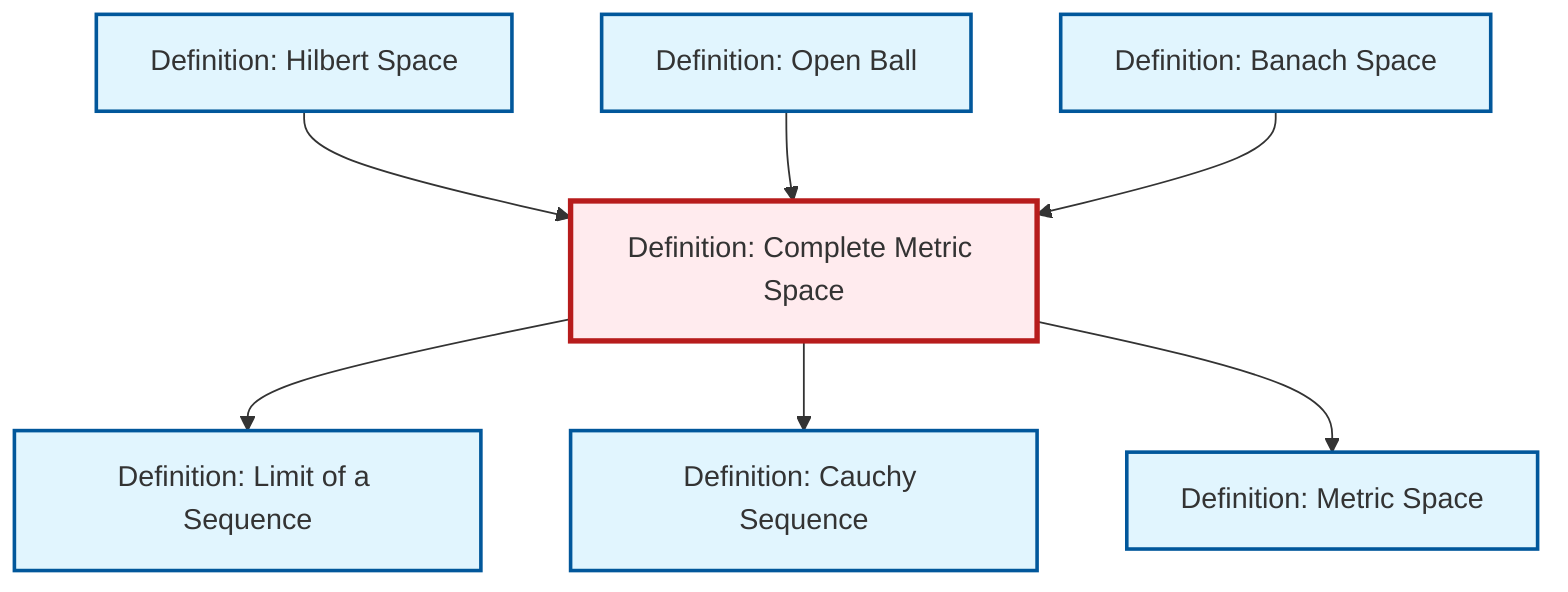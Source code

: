 graph TD
    classDef definition fill:#e1f5fe,stroke:#01579b,stroke-width:2px
    classDef theorem fill:#f3e5f5,stroke:#4a148c,stroke-width:2px
    classDef axiom fill:#fff3e0,stroke:#e65100,stroke-width:2px
    classDef example fill:#e8f5e9,stroke:#1b5e20,stroke-width:2px
    classDef current fill:#ffebee,stroke:#b71c1c,stroke-width:3px
    def-cauchy-sequence["Definition: Cauchy Sequence"]:::definition
    def-limit["Definition: Limit of a Sequence"]:::definition
    def-metric-space["Definition: Metric Space"]:::definition
    def-hilbert-space["Definition: Hilbert Space"]:::definition
    def-open-ball["Definition: Open Ball"]:::definition
    def-complete-metric-space["Definition: Complete Metric Space"]:::definition
    def-banach-space["Definition: Banach Space"]:::definition
    def-complete-metric-space --> def-limit
    def-hilbert-space --> def-complete-metric-space
    def-open-ball --> def-complete-metric-space
    def-banach-space --> def-complete-metric-space
    def-complete-metric-space --> def-cauchy-sequence
    def-complete-metric-space --> def-metric-space
    class def-complete-metric-space current